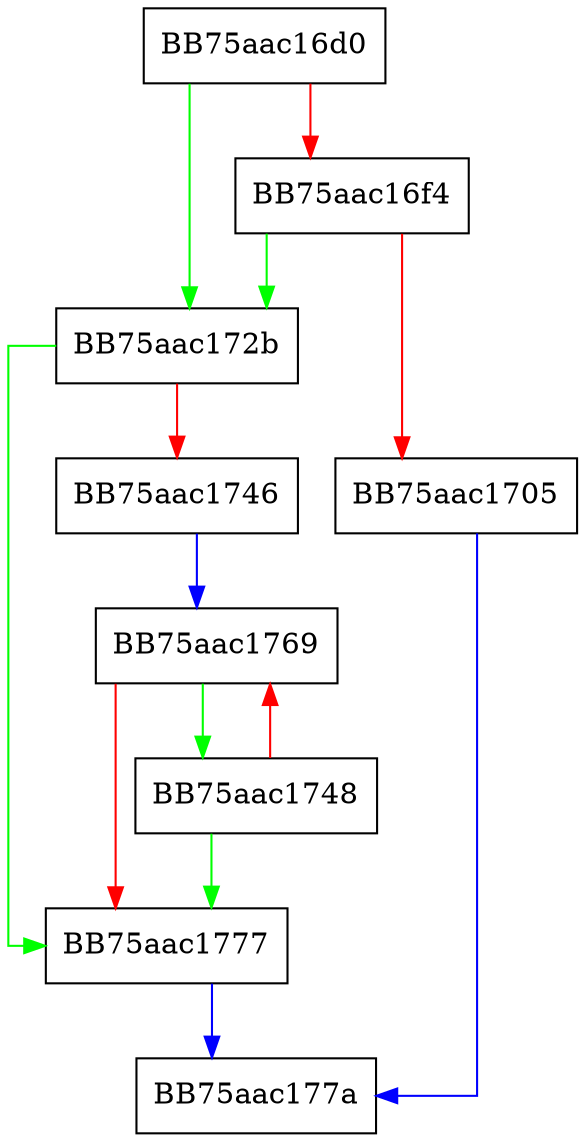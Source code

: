 digraph FindNextNode {
  node [shape="box"];
  graph [splines=ortho];
  BB75aac16d0 -> BB75aac172b [color="green"];
  BB75aac16d0 -> BB75aac16f4 [color="red"];
  BB75aac16f4 -> BB75aac172b [color="green"];
  BB75aac16f4 -> BB75aac1705 [color="red"];
  BB75aac1705 -> BB75aac177a [color="blue"];
  BB75aac172b -> BB75aac1777 [color="green"];
  BB75aac172b -> BB75aac1746 [color="red"];
  BB75aac1746 -> BB75aac1769 [color="blue"];
  BB75aac1748 -> BB75aac1777 [color="green"];
  BB75aac1748 -> BB75aac1769 [color="red"];
  BB75aac1769 -> BB75aac1748 [color="green"];
  BB75aac1769 -> BB75aac1777 [color="red"];
  BB75aac1777 -> BB75aac177a [color="blue"];
}